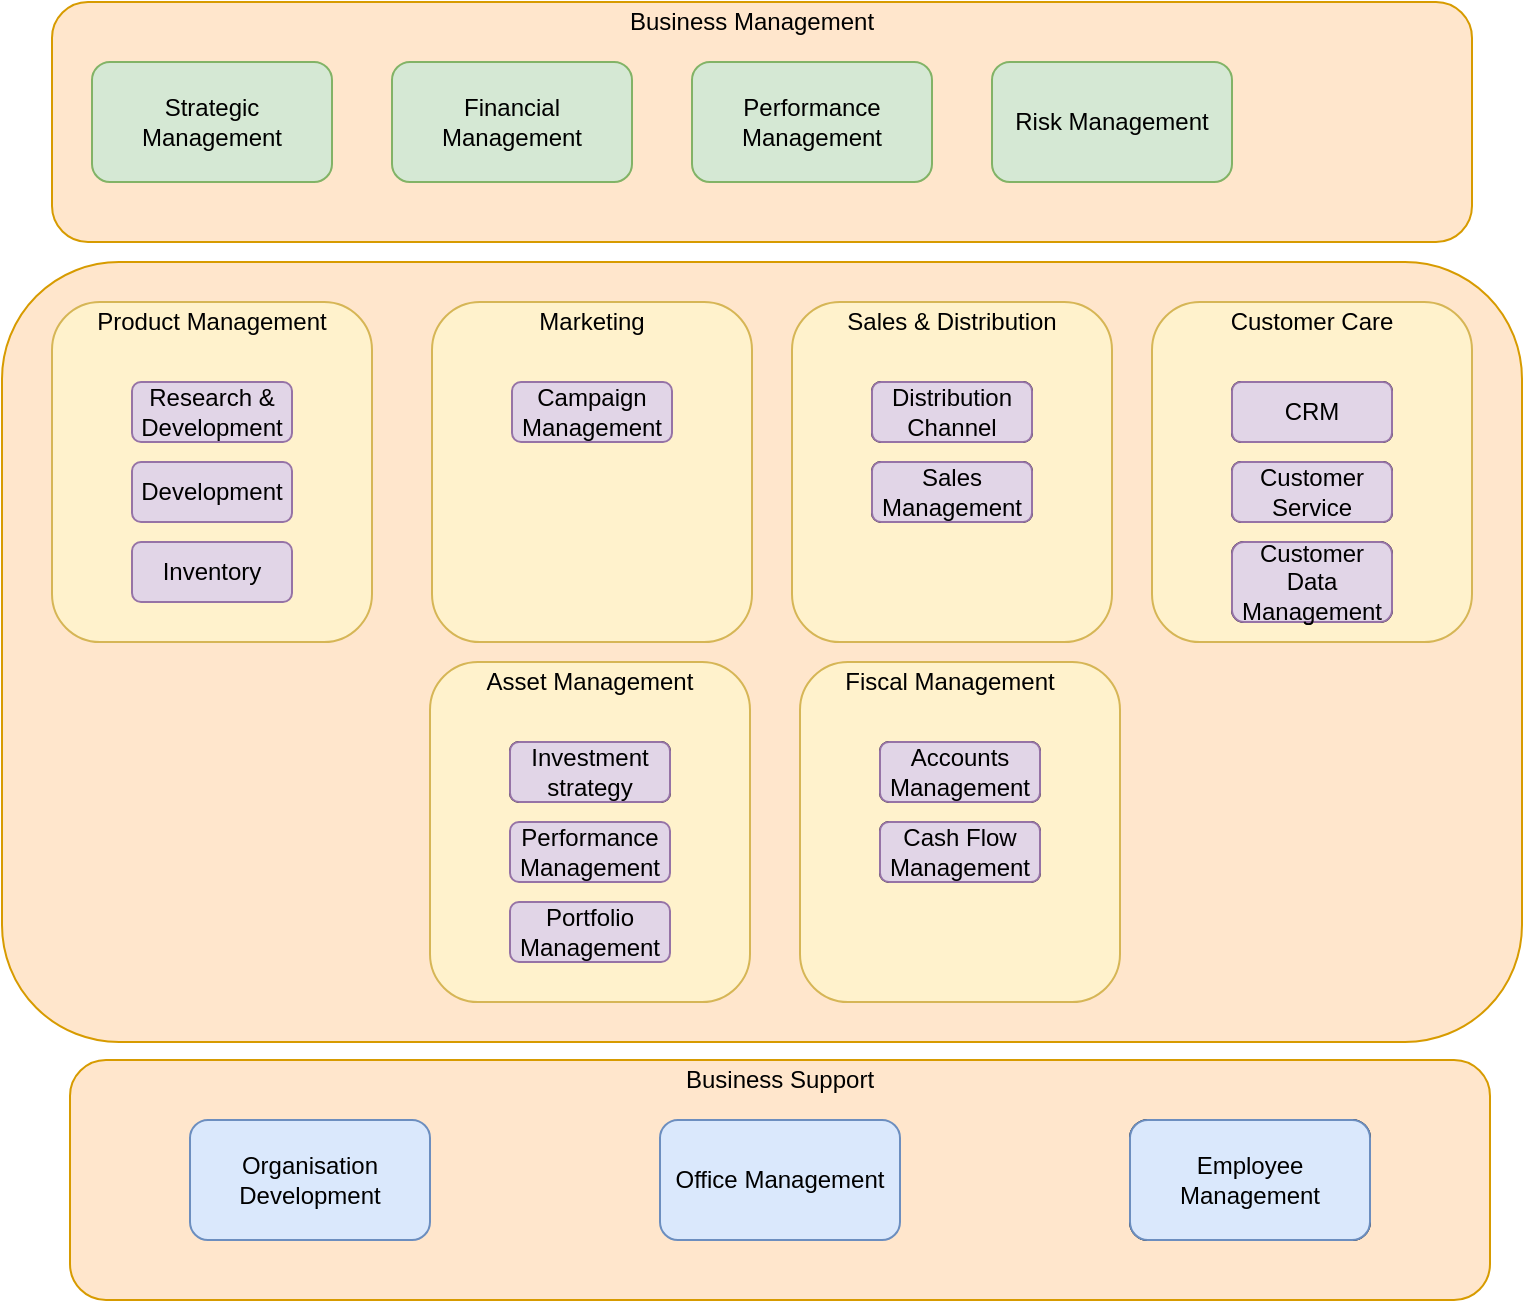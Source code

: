<mxfile version="13.6.5" type="github">
  <diagram id="qfKxsWGE7FPVREiLICmB" name="Page-1">
    <mxGraphModel dx="1422" dy="834" grid="1" gridSize="10" guides="1" tooltips="1" connect="1" arrows="1" fold="1" page="1" pageScale="1" pageWidth="827" pageHeight="1169" math="0" shadow="0">
      <root>
        <mxCell id="0" />
        <mxCell id="1" parent="0" />
        <mxCell id="TBTPp-lbb2D5v6OFDKzt-48" value="" style="rounded=1;whiteSpace=wrap;html=1;fillColor=#ffe6cc;strokeColor=#d79b00;" vertex="1" parent="1">
          <mxGeometry x="25" y="270" width="760" height="390" as="geometry" />
        </mxCell>
        <mxCell id="TBTPp-lbb2D5v6OFDKzt-1" value="" style="rounded=1;whiteSpace=wrap;html=1;fillColor=#ffe6cc;strokeColor=#d79b00;" vertex="1" parent="1">
          <mxGeometry x="50" y="140" width="710" height="120" as="geometry" />
        </mxCell>
        <mxCell id="TBTPp-lbb2D5v6OFDKzt-2" value="Business Management" style="text;html=1;strokeColor=none;fillColor=none;align=center;verticalAlign=middle;whiteSpace=wrap;rounded=0;" vertex="1" parent="1">
          <mxGeometry x="275" y="140" width="250" height="20" as="geometry" />
        </mxCell>
        <mxCell id="TBTPp-lbb2D5v6OFDKzt-3" value="Strategic Management" style="rounded=1;whiteSpace=wrap;html=1;fillColor=#d5e8d4;strokeColor=#82b366;" vertex="1" parent="1">
          <mxGeometry x="70" y="170" width="120" height="60" as="geometry" />
        </mxCell>
        <mxCell id="TBTPp-lbb2D5v6OFDKzt-4" value="Financial Management" style="rounded=1;whiteSpace=wrap;html=1;fillColor=#d5e8d4;strokeColor=#82b366;" vertex="1" parent="1">
          <mxGeometry x="220" y="170" width="120" height="60" as="geometry" />
        </mxCell>
        <mxCell id="TBTPp-lbb2D5v6OFDKzt-5" value="Performance Management" style="rounded=1;whiteSpace=wrap;html=1;fillColor=#d5e8d4;strokeColor=#82b366;" vertex="1" parent="1">
          <mxGeometry x="370" y="170" width="120" height="60" as="geometry" />
        </mxCell>
        <mxCell id="TBTPp-lbb2D5v6OFDKzt-6" value="Risk Management" style="rounded=1;whiteSpace=wrap;html=1;fillColor=#d5e8d4;strokeColor=#82b366;" vertex="1" parent="1">
          <mxGeometry x="520" y="170" width="120" height="60" as="geometry" />
        </mxCell>
        <mxCell id="TBTPp-lbb2D5v6OFDKzt-7" value="" style="rounded=1;whiteSpace=wrap;html=1;fillColor=#fff2cc;strokeColor=#d6b656;" vertex="1" parent="1">
          <mxGeometry x="50" y="290" width="160" height="170" as="geometry" />
        </mxCell>
        <mxCell id="TBTPp-lbb2D5v6OFDKzt-8" value="Product Management" style="text;html=1;strokeColor=none;fillColor=none;align=center;verticalAlign=middle;whiteSpace=wrap;rounded=0;" vertex="1" parent="1">
          <mxGeometry x="40" y="290" width="180" height="20" as="geometry" />
        </mxCell>
        <mxCell id="TBTPp-lbb2D5v6OFDKzt-9" value="Research &amp;amp; Development" style="rounded=1;whiteSpace=wrap;html=1;fillColor=#e1d5e7;strokeColor=#9673a6;" vertex="1" parent="1">
          <mxGeometry x="90" y="330" width="80" height="30" as="geometry" />
        </mxCell>
        <mxCell id="TBTPp-lbb2D5v6OFDKzt-10" value="Development" style="rounded=1;whiteSpace=wrap;html=1;fillColor=#e1d5e7;strokeColor=#9673a6;" vertex="1" parent="1">
          <mxGeometry x="90" y="370" width="80" height="30" as="geometry" />
        </mxCell>
        <mxCell id="TBTPp-lbb2D5v6OFDKzt-11" value="Inventory" style="rounded=1;whiteSpace=wrap;html=1;fillColor=#e1d5e7;strokeColor=#9673a6;" vertex="1" parent="1">
          <mxGeometry x="90" y="410" width="80" height="30" as="geometry" />
        </mxCell>
        <mxCell id="TBTPp-lbb2D5v6OFDKzt-13" value="" style="rounded=1;whiteSpace=wrap;html=1;fillColor=#fff2cc;strokeColor=#d6b656;" vertex="1" parent="1">
          <mxGeometry x="240" y="290" width="160" height="170" as="geometry" />
        </mxCell>
        <mxCell id="TBTPp-lbb2D5v6OFDKzt-14" value="Marketing&lt;span style=&quot;color: rgba(0 , 0 , 0 , 0) ; font-family: monospace ; font-size: 0px&quot;&gt;%3CmxGraphModel%3E%3Croot%3E%3CmxCell%20id%3D%220%22%2F%3E%3CmxCell%20id%3D%221%22%20parent%3D%220%22%2F%3E%3CmxCell%20id%3D%222%22%20value%3D%22%22%20style%3D%22rounded%3D1%3BwhiteSpace%3Dwrap%3Bhtml%3D1%3B%22%20vertex%3D%221%22%20parent%3D%221%22%3E%3CmxGeometry%20x%3D%2250%22%20y%3D%22290%22%20width%3D%22160%22%20height%3D%22170%22%20as%3D%22geometry%22%2F%3E%3C%2FmxCell%3E%3CmxCell%20id%3D%223%22%20value%3D%22Product%20Management%22%20style%3D%22text%3Bhtml%3D1%3BstrokeColor%3Dnone%3BfillColor%3Dnone%3Balign%3Dcenter%3BverticalAlign%3Dmiddle%3BwhiteSpace%3Dwrap%3Brounded%3D0%3B%22%20vertex%3D%221%22%20parent%3D%221%22%3E%3CmxGeometry%20x%3D%2240%22%20y%3D%22290%22%20width%3D%22180%22%20height%3D%2220%22%20as%3D%22geometry%22%2F%3E%3C%2FmxCell%3E%3CmxCell%20id%3D%224%22%20value%3D%22Research%20%26amp%3Bamp%3B%20Development%22%20style%3D%22rounded%3D1%3BwhiteSpace%3Dwrap%3Bhtml%3D1%3B%22%20vertex%3D%221%22%20parent%3D%221%22%3E%3CmxGeometry%20x%3D%2290%22%20y%3D%22330%22%20width%3D%2280%22%20height%3D%2230%22%20as%3D%22geometry%22%2F%3E%3C%2FmxCell%3E%3CmxCell%20id%3D%225%22%20value%3D%22Development%22%20style%3D%22rounded%3D1%3BwhiteSpace%3Dwrap%3Bhtml%3D1%3B%22%20vertex%3D%221%22%20parent%3D%221%22%3E%3CmxGeometry%20x%3D%2290%22%20y%3D%22370%22%20width%3D%2280%22%20height%3D%2230%22%20as%3D%22geometry%22%2F%3E%3C%2FmxCell%3E%3CmxCell%20id%3D%226%22%20value%3D%22Inventory%22%20style%3D%22rounded%3D1%3BwhiteSpace%3Dwrap%3Bhtml%3D1%3B%22%20vertex%3D%221%22%20parent%3D%221%22%3E%3CmxGeometry%20x%3D%2290%22%20y%3D%22410%22%20width%3D%2280%22%20height%3D%2230%22%20as%3D%22geometry%22%2F%3E%3C%2FmxCell%3E%3C%2Froot%3E%3C%2FmxGraphModel%3E&lt;/span&gt;" style="text;html=1;strokeColor=none;fillColor=none;align=center;verticalAlign=middle;whiteSpace=wrap;rounded=0;" vertex="1" parent="1">
          <mxGeometry x="230" y="290" width="180" height="20" as="geometry" />
        </mxCell>
        <mxCell id="TBTPp-lbb2D5v6OFDKzt-15" value="Campaign Management" style="rounded=1;whiteSpace=wrap;html=1;fillColor=#e1d5e7;strokeColor=#9673a6;" vertex="1" parent="1">
          <mxGeometry x="280" y="330" width="80" height="30" as="geometry" />
        </mxCell>
        <mxCell id="TBTPp-lbb2D5v6OFDKzt-18" value="" style="rounded=1;whiteSpace=wrap;html=1;fillColor=#fff2cc;strokeColor=#d6b656;" vertex="1" parent="1">
          <mxGeometry x="420" y="290" width="160" height="170" as="geometry" />
        </mxCell>
        <mxCell id="TBTPp-lbb2D5v6OFDKzt-19" value="Sales &amp;amp; Distribution&lt;span style=&quot;color: rgba(0 , 0 , 0 , 0) ; font-family: monospace ; font-size: 0px&quot;&gt;%3CmxGraphModel%3E%3Croot%3E%3CmxCell%20id%3D%220%22%2F%3E%3CmxCell%20id%3D%221%22%20parent%3D%220%22%2F%3E%3CmxCell%20id%3D%222%22%20value%3D%22%22%20style%3D%22rounded%3D1%3BwhiteSpace%3Dwrap%3Bhtml%3D1%3B%22%20vertex%3D%221%22%20parent%3D%221%22%3E%3CmxGeometry%20x%3D%2250%22%20y%3D%22290%22%20width%3D%22160%22%20height%3D%22170%22%20as%3D%22geometry%22%2F%3E%3C%2FmxCell%3E%3CmxCell%20id%3D%223%22%20value%3D%22Product%20Management%22%20style%3D%22text%3Bhtml%3D1%3BstrokeColor%3Dnone%3BfillColor%3Dnone%3Balign%3Dcenter%3BverticalAlign%3Dmiddle%3BwhiteSpace%3Dwrap%3Brounded%3D0%3B%22%20vertex%3D%221%22%20parent%3D%221%22%3E%3CmxGeometry%20x%3D%2240%22%20y%3D%22290%22%20width%3D%22180%22%20height%3D%2220%22%20as%3D%22geometry%22%2F%3E%3C%2FmxCell%3E%3CmxCell%20id%3D%224%22%20value%3D%22Research%20%26amp%3Bamp%3B%20Development%22%20style%3D%22rounded%3D1%3BwhiteSpace%3Dwrap%3Bhtml%3D1%3B%22%20vertex%3D%221%22%20parent%3D%221%22%3E%3CmxGeometry%20x%3D%2290%22%20y%3D%22330%22%20width%3D%2280%22%20height%3D%2230%22%20as%3D%22geometry%22%2F%3E%3C%2FmxCell%3E%3CmxCell%20id%3D%225%22%20value%3D%22Development%22%20style%3D%22rounded%3D1%3BwhiteSpace%3Dwrap%3Bhtml%3D1%3B%22%20vertex%3D%221%22%20parent%3D%221%22%3E%3CmxGeometry%20x%3D%2290%22%20y%3D%22370%22%20width%3D%2280%22%20height%3D%2230%22%20as%3D%22geometry%22%2F%3E%3C%2FmxCell%3E%3CmxCell%20id%3D%226%22%20value%3D%22Inventory%22%20style%3D%22rounded%3D1%3BwhiteSpace%3Dwrap%3Bhtml%3D1%3B%22%20vertex%3D%221%22%20parent%3D%221%22%3E%3CmxGeometry%20x%3D%2290%22%20y%3D%22410%22%20width%3D%2280%22%20height%3D%2230%22%20as%3D%22geometry%22%2F%3E%3C%2FmxCell%3E%3C%2Froot%3E%3C%2FmxGraphModel%3E&lt;/span&gt;" style="text;html=1;strokeColor=none;fillColor=none;align=center;verticalAlign=middle;whiteSpace=wrap;rounded=0;" vertex="1" parent="1">
          <mxGeometry x="410" y="290" width="180" height="20" as="geometry" />
        </mxCell>
        <mxCell id="TBTPp-lbb2D5v6OFDKzt-20" value="Distribution Channel" style="rounded=1;whiteSpace=wrap;html=1;" vertex="1" parent="1">
          <mxGeometry x="460" y="330" width="80" height="30" as="geometry" />
        </mxCell>
        <mxCell id="TBTPp-lbb2D5v6OFDKzt-21" value="Sales Management" style="rounded=1;whiteSpace=wrap;html=1;" vertex="1" parent="1">
          <mxGeometry x="460" y="370" width="80" height="30" as="geometry" />
        </mxCell>
        <mxCell id="TBTPp-lbb2D5v6OFDKzt-23" value="" style="rounded=1;whiteSpace=wrap;html=1;fillColor=#fff2cc;strokeColor=#d6b656;" vertex="1" parent="1">
          <mxGeometry x="600" y="290" width="160" height="170" as="geometry" />
        </mxCell>
        <mxCell id="TBTPp-lbb2D5v6OFDKzt-24" value="Customer Care" style="text;html=1;strokeColor=none;fillColor=none;align=center;verticalAlign=middle;whiteSpace=wrap;rounded=0;" vertex="1" parent="1">
          <mxGeometry x="590" y="290" width="180" height="20" as="geometry" />
        </mxCell>
        <mxCell id="TBTPp-lbb2D5v6OFDKzt-25" value="CRM" style="rounded=1;whiteSpace=wrap;html=1;" vertex="1" parent="1">
          <mxGeometry x="640" y="330" width="80" height="30" as="geometry" />
        </mxCell>
        <mxCell id="TBTPp-lbb2D5v6OFDKzt-26" value="Customer Service" style="rounded=1;whiteSpace=wrap;html=1;" vertex="1" parent="1">
          <mxGeometry x="640" y="370" width="80" height="30" as="geometry" />
        </mxCell>
        <mxCell id="TBTPp-lbb2D5v6OFDKzt-27" value="Customer Data Management" style="rounded=1;whiteSpace=wrap;html=1;" vertex="1" parent="1">
          <mxGeometry x="640" y="410" width="80" height="40" as="geometry" />
        </mxCell>
        <mxCell id="TBTPp-lbb2D5v6OFDKzt-28" value="" style="rounded=1;whiteSpace=wrap;html=1;fillColor=#fff2cc;strokeColor=#d6b656;" vertex="1" parent="1">
          <mxGeometry x="239" y="470" width="160" height="170" as="geometry" />
        </mxCell>
        <mxCell id="TBTPp-lbb2D5v6OFDKzt-29" value="Asset Management" style="text;html=1;strokeColor=none;fillColor=none;align=center;verticalAlign=middle;whiteSpace=wrap;rounded=0;" vertex="1" parent="1">
          <mxGeometry x="229" y="470" width="180" height="20" as="geometry" />
        </mxCell>
        <mxCell id="TBTPp-lbb2D5v6OFDKzt-30" value="Investment strategy" style="rounded=1;whiteSpace=wrap;html=1;" vertex="1" parent="1">
          <mxGeometry x="279" y="510" width="80" height="30" as="geometry" />
        </mxCell>
        <mxCell id="TBTPp-lbb2D5v6OFDKzt-31" value="Performance Management" style="rounded=1;whiteSpace=wrap;html=1;fillColor=#e1d5e7;strokeColor=#9673a6;" vertex="1" parent="1">
          <mxGeometry x="279" y="550" width="80" height="30" as="geometry" />
        </mxCell>
        <mxCell id="TBTPp-lbb2D5v6OFDKzt-32" value="Portfolio Management" style="rounded=1;whiteSpace=wrap;html=1;fillColor=#e1d5e7;strokeColor=#9673a6;" vertex="1" parent="1">
          <mxGeometry x="279" y="590" width="80" height="30" as="geometry" />
        </mxCell>
        <mxCell id="TBTPp-lbb2D5v6OFDKzt-33" value="" style="rounded=1;whiteSpace=wrap;html=1;fillColor=#fff2cc;strokeColor=#d6b656;" vertex="1" parent="1">
          <mxGeometry x="424" y="470" width="160" height="170" as="geometry" />
        </mxCell>
        <mxCell id="TBTPp-lbb2D5v6OFDKzt-34" value="Fiscal Management" style="text;html=1;strokeColor=none;fillColor=none;align=center;verticalAlign=middle;whiteSpace=wrap;rounded=0;" vertex="1" parent="1">
          <mxGeometry x="409" y="470" width="180" height="20" as="geometry" />
        </mxCell>
        <mxCell id="TBTPp-lbb2D5v6OFDKzt-35" value="Accounts Management" style="rounded=1;whiteSpace=wrap;html=1;" vertex="1" parent="1">
          <mxGeometry x="464" y="510" width="80" height="30" as="geometry" />
        </mxCell>
        <mxCell id="TBTPp-lbb2D5v6OFDKzt-36" value="Cash Flow Management" style="rounded=1;whiteSpace=wrap;html=1;" vertex="1" parent="1">
          <mxGeometry x="464" y="550" width="80" height="30" as="geometry" />
        </mxCell>
        <mxCell id="TBTPp-lbb2D5v6OFDKzt-70" value="" style="rounded=1;whiteSpace=wrap;html=1;fillColor=#ffe6cc;strokeColor=#d79b00;" vertex="1" parent="1">
          <mxGeometry x="59" y="669" width="710" height="120" as="geometry" />
        </mxCell>
        <mxCell id="TBTPp-lbb2D5v6OFDKzt-71" value="Business Support" style="text;html=1;strokeColor=none;fillColor=none;align=center;verticalAlign=middle;whiteSpace=wrap;rounded=0;" vertex="1" parent="1">
          <mxGeometry x="289" y="669" width="250" height="20" as="geometry" />
        </mxCell>
        <mxCell id="TBTPp-lbb2D5v6OFDKzt-72" value="Organisation Development" style="rounded=1;whiteSpace=wrap;html=1;fillColor=#dae8fc;strokeColor=#6c8ebf;" vertex="1" parent="1">
          <mxGeometry x="119" y="699" width="120" height="60" as="geometry" />
        </mxCell>
        <mxCell id="TBTPp-lbb2D5v6OFDKzt-73" value="Office Management" style="rounded=1;whiteSpace=wrap;html=1;fillColor=#dae8fc;strokeColor=#6c8ebf;" vertex="1" parent="1">
          <mxGeometry x="354" y="699" width="120" height="60" as="geometry" />
        </mxCell>
        <mxCell id="TBTPp-lbb2D5v6OFDKzt-74" value="Employee Management" style="rounded=1;whiteSpace=wrap;html=1;" vertex="1" parent="1">
          <mxGeometry x="589" y="699" width="120" height="60" as="geometry" />
        </mxCell>
        <mxCell id="TBTPp-lbb2D5v6OFDKzt-76" value="Employee Management" style="rounded=1;whiteSpace=wrap;html=1;fillColor=#dae8fc;strokeColor=#6c8ebf;" vertex="1" parent="1">
          <mxGeometry x="589" y="699" width="120" height="60" as="geometry" />
        </mxCell>
        <mxCell id="TBTPp-lbb2D5v6OFDKzt-77" value="CRM" style="rounded=1;whiteSpace=wrap;html=1;fillColor=#e1d5e7;strokeColor=#9673a6;" vertex="1" parent="1">
          <mxGeometry x="640" y="330" width="80" height="30" as="geometry" />
        </mxCell>
        <mxCell id="TBTPp-lbb2D5v6OFDKzt-78" value="Customer Service" style="rounded=1;whiteSpace=wrap;html=1;fillColor=#e1d5e7;strokeColor=#9673a6;" vertex="1" parent="1">
          <mxGeometry x="640" y="370" width="80" height="30" as="geometry" />
        </mxCell>
        <mxCell id="TBTPp-lbb2D5v6OFDKzt-79" value="Customer Data Management" style="rounded=1;whiteSpace=wrap;html=1;fillColor=#e1d5e7;strokeColor=#9673a6;" vertex="1" parent="1">
          <mxGeometry x="640" y="410" width="80" height="40" as="geometry" />
        </mxCell>
        <mxCell id="TBTPp-lbb2D5v6OFDKzt-80" value="Sales Management" style="rounded=1;whiteSpace=wrap;html=1;fillColor=#e1d5e7;strokeColor=#9673a6;" vertex="1" parent="1">
          <mxGeometry x="460" y="370" width="80" height="30" as="geometry" />
        </mxCell>
        <mxCell id="TBTPp-lbb2D5v6OFDKzt-81" value="Distribution Channel" style="rounded=1;whiteSpace=wrap;html=1;fillColor=#e1d5e7;strokeColor=#9673a6;" vertex="1" parent="1">
          <mxGeometry x="460" y="330" width="80" height="30" as="geometry" />
        </mxCell>
        <mxCell id="TBTPp-lbb2D5v6OFDKzt-82" value="Accounts Management" style="rounded=1;whiteSpace=wrap;html=1;fillColor=#e1d5e7;strokeColor=#9673a6;" vertex="1" parent="1">
          <mxGeometry x="464" y="510" width="80" height="30" as="geometry" />
        </mxCell>
        <mxCell id="TBTPp-lbb2D5v6OFDKzt-83" value="Cash Flow Management" style="rounded=1;whiteSpace=wrap;html=1;fillColor=#e1d5e7;strokeColor=#9673a6;" vertex="1" parent="1">
          <mxGeometry x="464" y="550" width="80" height="30" as="geometry" />
        </mxCell>
        <mxCell id="TBTPp-lbb2D5v6OFDKzt-84" value="Investment strategy" style="rounded=1;whiteSpace=wrap;html=1;fillColor=#e1d5e7;strokeColor=#9673a6;" vertex="1" parent="1">
          <mxGeometry x="279" y="510" width="80" height="30" as="geometry" />
        </mxCell>
      </root>
    </mxGraphModel>
  </diagram>
</mxfile>
